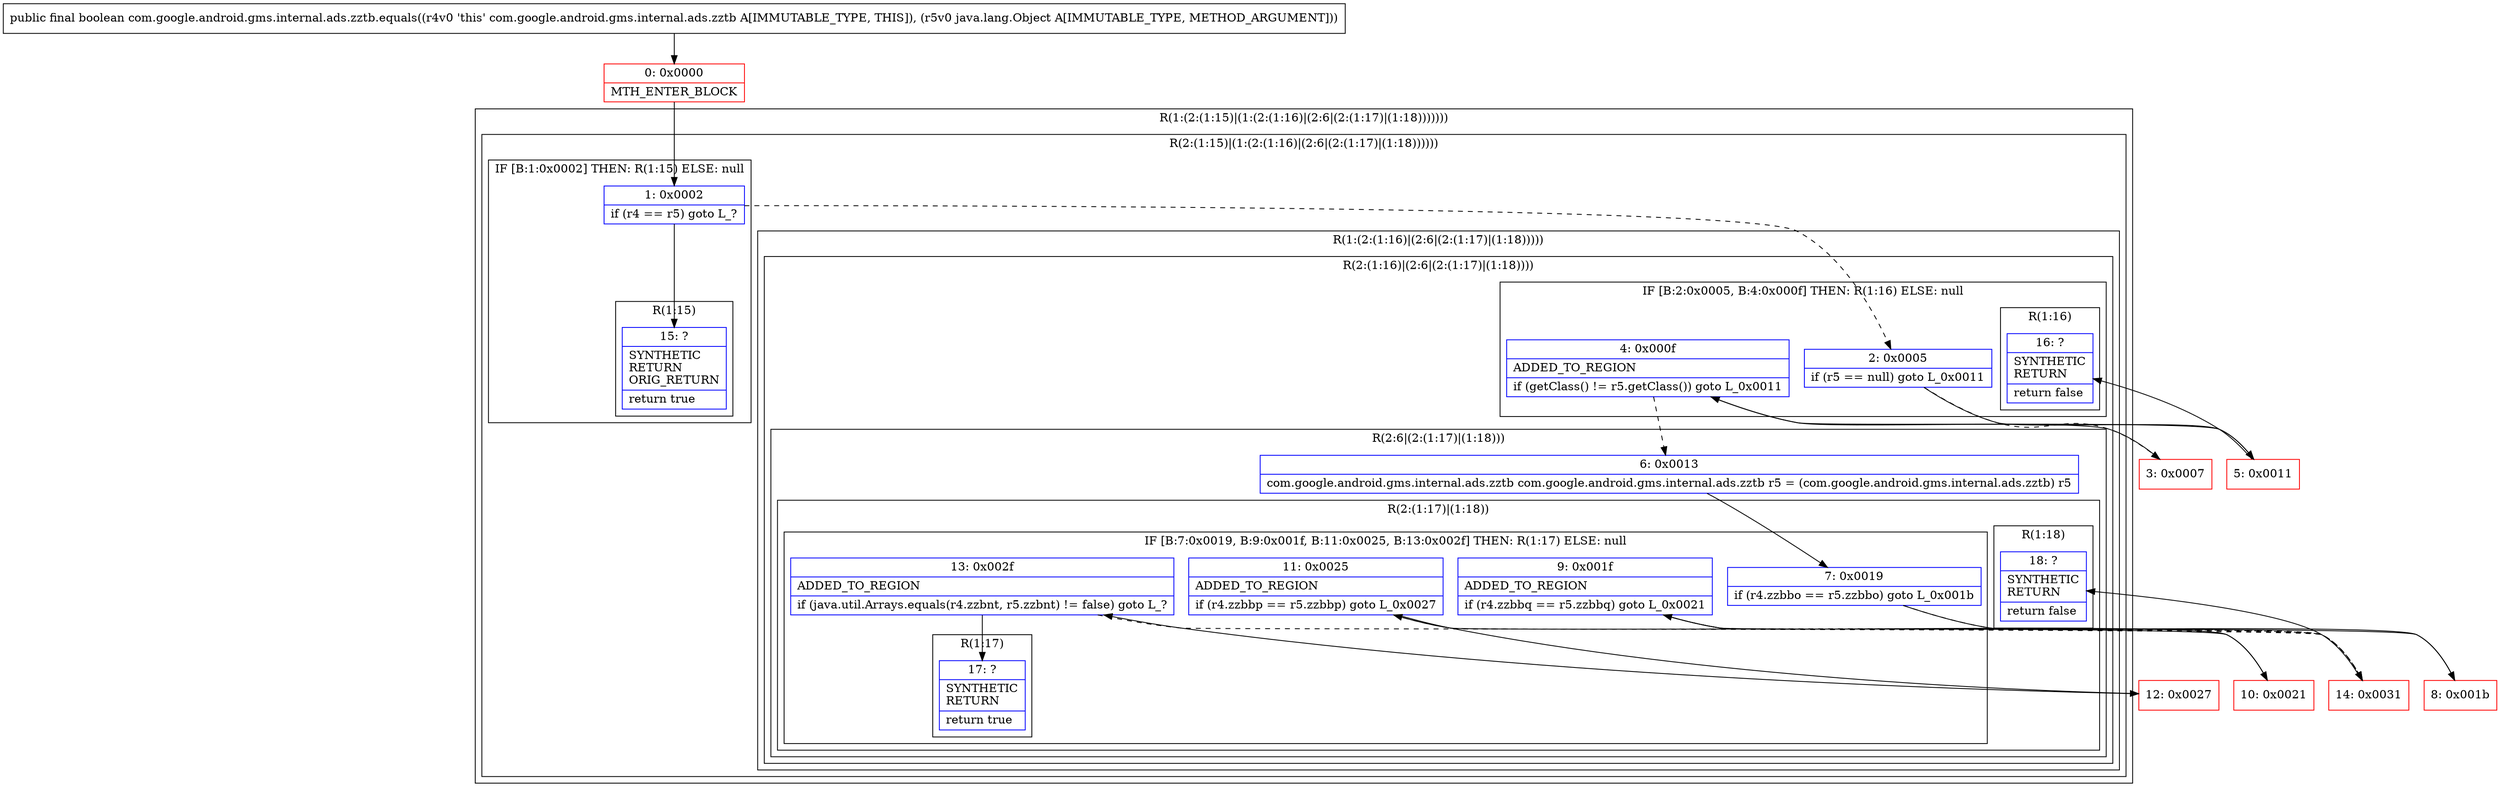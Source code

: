 digraph "CFG forcom.google.android.gms.internal.ads.zztb.equals(Ljava\/lang\/Object;)Z" {
subgraph cluster_Region_613054849 {
label = "R(1:(2:(1:15)|(1:(2:(1:16)|(2:6|(2:(1:17)|(1:18)))))))";
node [shape=record,color=blue];
subgraph cluster_Region_954086862 {
label = "R(2:(1:15)|(1:(2:(1:16)|(2:6|(2:(1:17)|(1:18))))))";
node [shape=record,color=blue];
subgraph cluster_IfRegion_1693024082 {
label = "IF [B:1:0x0002] THEN: R(1:15) ELSE: null";
node [shape=record,color=blue];
Node_1 [shape=record,label="{1\:\ 0x0002|if (r4 == r5) goto L_?\l}"];
subgraph cluster_Region_1051996157 {
label = "R(1:15)";
node [shape=record,color=blue];
Node_15 [shape=record,label="{15\:\ ?|SYNTHETIC\lRETURN\lORIG_RETURN\l|return true\l}"];
}
}
subgraph cluster_Region_1233461211 {
label = "R(1:(2:(1:16)|(2:6|(2:(1:17)|(1:18)))))";
node [shape=record,color=blue];
subgraph cluster_Region_3941216 {
label = "R(2:(1:16)|(2:6|(2:(1:17)|(1:18))))";
node [shape=record,color=blue];
subgraph cluster_IfRegion_796970970 {
label = "IF [B:2:0x0005, B:4:0x000f] THEN: R(1:16) ELSE: null";
node [shape=record,color=blue];
Node_2 [shape=record,label="{2\:\ 0x0005|if (r5 == null) goto L_0x0011\l}"];
Node_4 [shape=record,label="{4\:\ 0x000f|ADDED_TO_REGION\l|if (getClass() != r5.getClass()) goto L_0x0011\l}"];
subgraph cluster_Region_819250704 {
label = "R(1:16)";
node [shape=record,color=blue];
Node_16 [shape=record,label="{16\:\ ?|SYNTHETIC\lRETURN\l|return false\l}"];
}
}
subgraph cluster_Region_1167666314 {
label = "R(2:6|(2:(1:17)|(1:18)))";
node [shape=record,color=blue];
Node_6 [shape=record,label="{6\:\ 0x0013|com.google.android.gms.internal.ads.zztb com.google.android.gms.internal.ads.zztb r5 = (com.google.android.gms.internal.ads.zztb) r5\l}"];
subgraph cluster_Region_1372482582 {
label = "R(2:(1:17)|(1:18))";
node [shape=record,color=blue];
subgraph cluster_IfRegion_819715609 {
label = "IF [B:7:0x0019, B:9:0x001f, B:11:0x0025, B:13:0x002f] THEN: R(1:17) ELSE: null";
node [shape=record,color=blue];
Node_7 [shape=record,label="{7\:\ 0x0019|if (r4.zzbbo == r5.zzbbo) goto L_0x001b\l}"];
Node_9 [shape=record,label="{9\:\ 0x001f|ADDED_TO_REGION\l|if (r4.zzbbq == r5.zzbbq) goto L_0x0021\l}"];
Node_11 [shape=record,label="{11\:\ 0x0025|ADDED_TO_REGION\l|if (r4.zzbbp == r5.zzbbp) goto L_0x0027\l}"];
Node_13 [shape=record,label="{13\:\ 0x002f|ADDED_TO_REGION\l|if (java.util.Arrays.equals(r4.zzbnt, r5.zzbnt) != false) goto L_?\l}"];
subgraph cluster_Region_814248556 {
label = "R(1:17)";
node [shape=record,color=blue];
Node_17 [shape=record,label="{17\:\ ?|SYNTHETIC\lRETURN\l|return true\l}"];
}
}
subgraph cluster_Region_425690552 {
label = "R(1:18)";
node [shape=record,color=blue];
Node_18 [shape=record,label="{18\:\ ?|SYNTHETIC\lRETURN\l|return false\l}"];
}
}
}
}
}
}
}
Node_0 [shape=record,color=red,label="{0\:\ 0x0000|MTH_ENTER_BLOCK\l}"];
Node_3 [shape=record,color=red,label="{3\:\ 0x0007}"];
Node_5 [shape=record,color=red,label="{5\:\ 0x0011}"];
Node_8 [shape=record,color=red,label="{8\:\ 0x001b}"];
Node_10 [shape=record,color=red,label="{10\:\ 0x0021}"];
Node_12 [shape=record,color=red,label="{12\:\ 0x0027}"];
Node_14 [shape=record,color=red,label="{14\:\ 0x0031}"];
MethodNode[shape=record,label="{public final boolean com.google.android.gms.internal.ads.zztb.equals((r4v0 'this' com.google.android.gms.internal.ads.zztb A[IMMUTABLE_TYPE, THIS]), (r5v0 java.lang.Object A[IMMUTABLE_TYPE, METHOD_ARGUMENT])) }"];
MethodNode -> Node_0;
Node_1 -> Node_2[style=dashed];
Node_1 -> Node_15;
Node_2 -> Node_3[style=dashed];
Node_2 -> Node_5;
Node_4 -> Node_5;
Node_4 -> Node_6[style=dashed];
Node_6 -> Node_7;
Node_7 -> Node_8;
Node_7 -> Node_14[style=dashed];
Node_9 -> Node_10;
Node_9 -> Node_14[style=dashed];
Node_11 -> Node_12;
Node_11 -> Node_14[style=dashed];
Node_13 -> Node_14[style=dashed];
Node_13 -> Node_17;
Node_0 -> Node_1;
Node_3 -> Node_4;
Node_5 -> Node_16;
Node_8 -> Node_9;
Node_10 -> Node_11;
Node_12 -> Node_13;
Node_14 -> Node_18;
}

